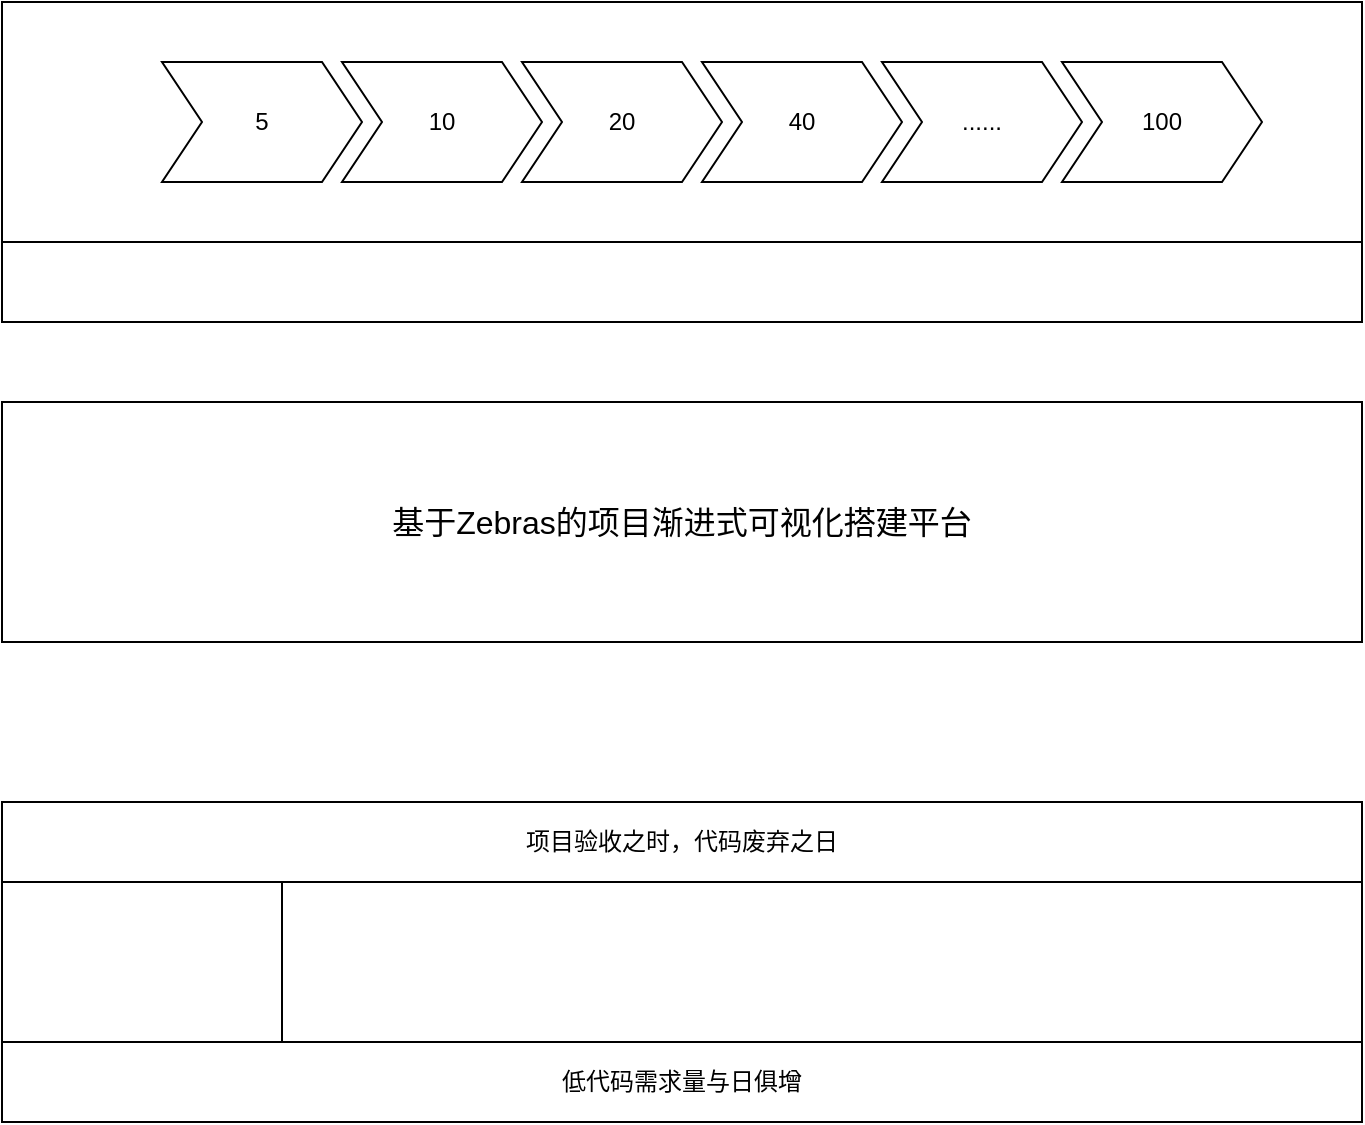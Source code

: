 <mxfile version="23.1.1" type="github">
  <diagram name="第 1 页" id="ZuTe7DdRdzsCQcWQcRMc">
    <mxGraphModel dx="1354" dy="711" grid="1" gridSize="10" guides="1" tooltips="1" connect="1" arrows="1" fold="1" page="1" pageScale="1" pageWidth="827" pageHeight="1169" math="0" shadow="0">
      <root>
        <mxCell id="0" />
        <mxCell id="1" parent="0" />
        <mxCell id="w7HhCrWTfC1vircZ0-AZ-1" value="" style="rounded=0;whiteSpace=wrap;html=1;" vertex="1" parent="1">
          <mxGeometry x="80" y="840" width="680" height="120" as="geometry" />
        </mxCell>
        <mxCell id="w7HhCrWTfC1vircZ0-AZ-2" value="&lt;font style=&quot;font-size: 16px;&quot;&gt;基于Zebras的项目渐进式可视化搭建平台&lt;/font&gt;" style="rounded=0;whiteSpace=wrap;html=1;" vertex="1" parent="1">
          <mxGeometry x="80" y="640" width="680" height="120" as="geometry" />
        </mxCell>
        <mxCell id="w7HhCrWTfC1vircZ0-AZ-3" value="" style="rounded=0;whiteSpace=wrap;html=1;" vertex="1" parent="1">
          <mxGeometry x="80" y="440" width="680" height="120" as="geometry" />
        </mxCell>
        <mxCell id="w7HhCrWTfC1vircZ0-AZ-4" value="5" style="shape=step;perimeter=stepPerimeter;whiteSpace=wrap;html=1;fixedSize=1;" vertex="1" parent="1">
          <mxGeometry x="160" y="470" width="100" height="60" as="geometry" />
        </mxCell>
        <mxCell id="w7HhCrWTfC1vircZ0-AZ-9" value="10" style="shape=step;perimeter=stepPerimeter;whiteSpace=wrap;html=1;fixedSize=1;" vertex="1" parent="1">
          <mxGeometry x="250" y="470" width="100" height="60" as="geometry" />
        </mxCell>
        <mxCell id="w7HhCrWTfC1vircZ0-AZ-10" value="20" style="shape=step;perimeter=stepPerimeter;whiteSpace=wrap;html=1;fixedSize=1;" vertex="1" parent="1">
          <mxGeometry x="340" y="470" width="100" height="60" as="geometry" />
        </mxCell>
        <mxCell id="w7HhCrWTfC1vircZ0-AZ-11" value="40" style="shape=step;perimeter=stepPerimeter;whiteSpace=wrap;html=1;fixedSize=1;" vertex="1" parent="1">
          <mxGeometry x="430" y="470" width="100" height="60" as="geometry" />
        </mxCell>
        <mxCell id="w7HhCrWTfC1vircZ0-AZ-12" value="......" style="shape=step;perimeter=stepPerimeter;whiteSpace=wrap;html=1;fixedSize=1;" vertex="1" parent="1">
          <mxGeometry x="520" y="470" width="100" height="60" as="geometry" />
        </mxCell>
        <mxCell id="w7HhCrWTfC1vircZ0-AZ-13" value="100" style="shape=step;perimeter=stepPerimeter;whiteSpace=wrap;html=1;fixedSize=1;" vertex="1" parent="1">
          <mxGeometry x="610" y="470" width="100" height="60" as="geometry" />
        </mxCell>
        <mxCell id="w7HhCrWTfC1vircZ0-AZ-14" value="" style="rounded=0;whiteSpace=wrap;html=1;" vertex="1" parent="1">
          <mxGeometry x="80" y="560" width="680" height="40" as="geometry" />
        </mxCell>
        <mxCell id="w7HhCrWTfC1vircZ0-AZ-15" value="项目验收之时，代码废弃之日" style="rounded=0;whiteSpace=wrap;html=1;" vertex="1" parent="1">
          <mxGeometry x="80" y="840" width="680" height="40" as="geometry" />
        </mxCell>
        <mxCell id="w7HhCrWTfC1vircZ0-AZ-16" value="低代码需求量与日俱增" style="rounded=0;whiteSpace=wrap;html=1;" vertex="1" parent="1">
          <mxGeometry x="80" y="960" width="680" height="40" as="geometry" />
        </mxCell>
        <mxCell id="w7HhCrWTfC1vircZ0-AZ-17" value="" style="rounded=0;whiteSpace=wrap;html=1;" vertex="1" parent="1">
          <mxGeometry x="80" y="880" width="140" height="80" as="geometry" />
        </mxCell>
      </root>
    </mxGraphModel>
  </diagram>
</mxfile>
